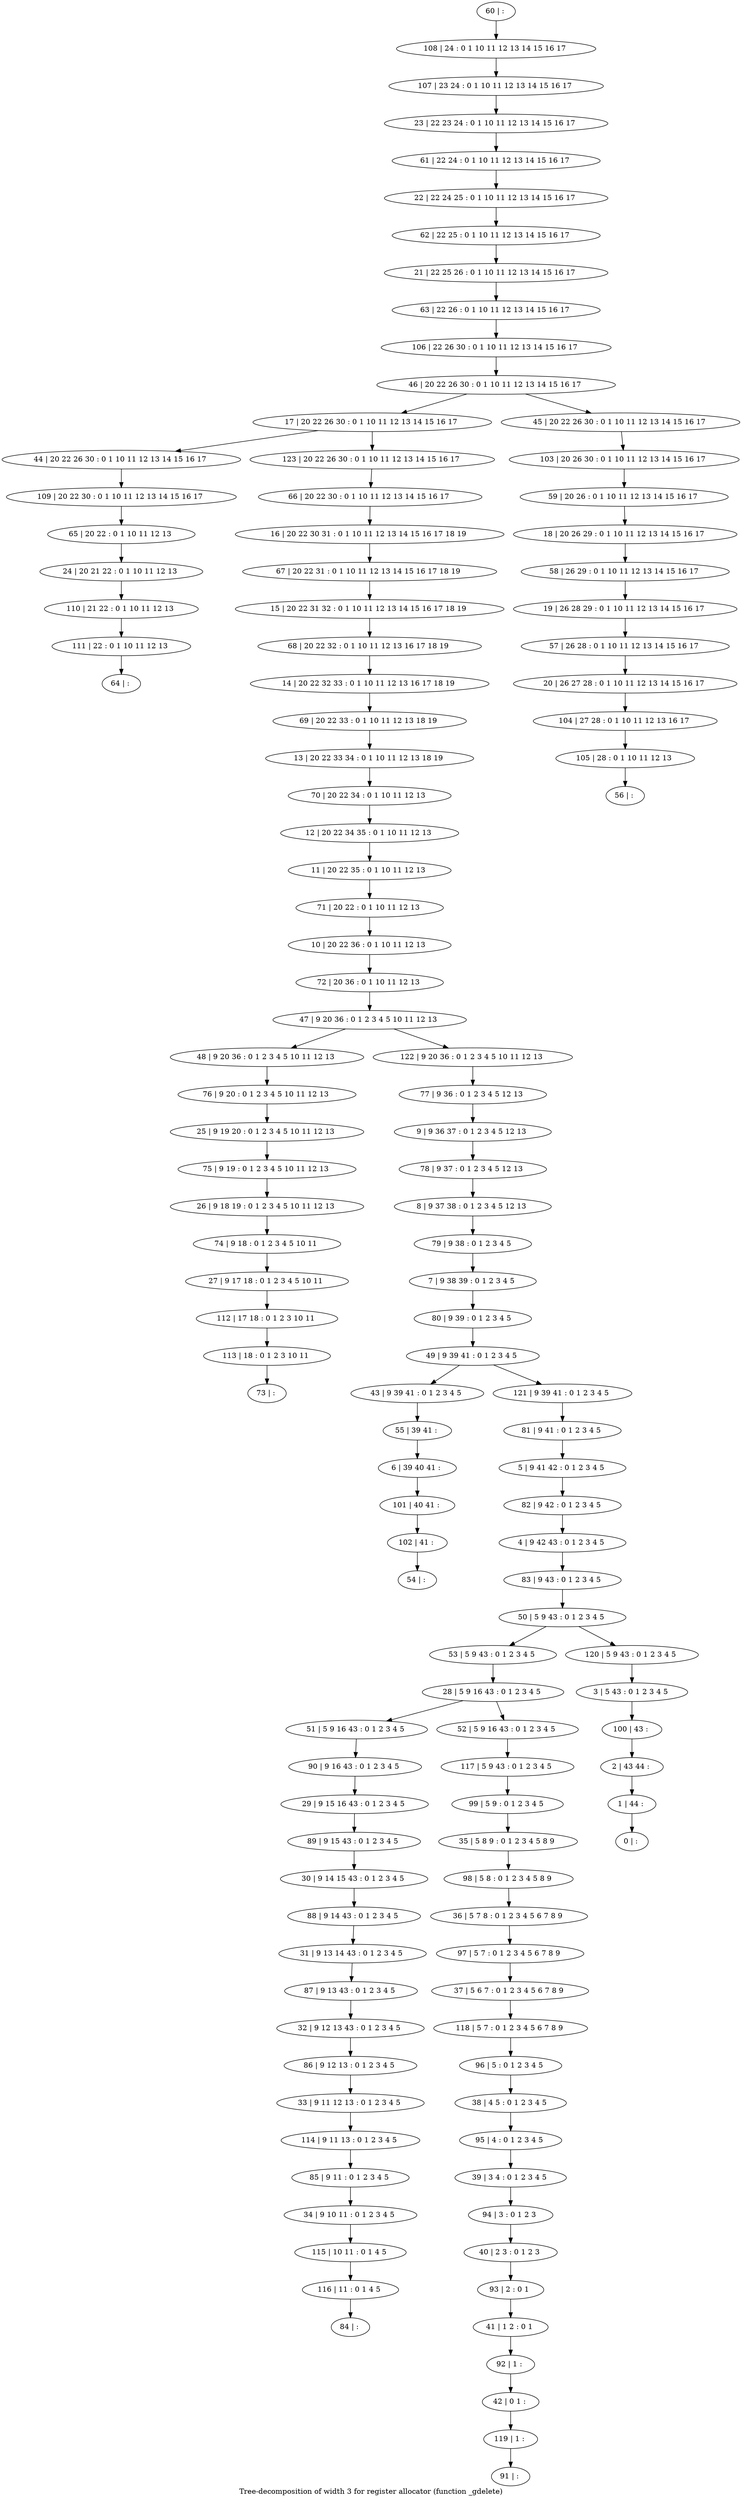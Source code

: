 digraph G {
graph [label="Tree-decomposition of width 3 for register allocator (function _gdelete)"]
0[label="0 | : "];
1[label="1 | 44 : "];
2[label="2 | 43 44 : "];
3[label="3 | 5 43 : 0 1 2 3 4 5 "];
4[label="4 | 9 42 43 : 0 1 2 3 4 5 "];
5[label="5 | 9 41 42 : 0 1 2 3 4 5 "];
6[label="6 | 39 40 41 : "];
7[label="7 | 9 38 39 : 0 1 2 3 4 5 "];
8[label="8 | 9 37 38 : 0 1 2 3 4 5 12 13 "];
9[label="9 | 9 36 37 : 0 1 2 3 4 5 12 13 "];
10[label="10 | 20 22 36 : 0 1 10 11 12 13 "];
11[label="11 | 20 22 35 : 0 1 10 11 12 13 "];
12[label="12 | 20 22 34 35 : 0 1 10 11 12 13 "];
13[label="13 | 20 22 33 34 : 0 1 10 11 12 13 18 19 "];
14[label="14 | 20 22 32 33 : 0 1 10 11 12 13 16 17 18 19 "];
15[label="15 | 20 22 31 32 : 0 1 10 11 12 13 14 15 16 17 18 19 "];
16[label="16 | 20 22 30 31 : 0 1 10 11 12 13 14 15 16 17 18 19 "];
17[label="17 | 20 22 26 30 : 0 1 10 11 12 13 14 15 16 17 "];
18[label="18 | 20 26 29 : 0 1 10 11 12 13 14 15 16 17 "];
19[label="19 | 26 28 29 : 0 1 10 11 12 13 14 15 16 17 "];
20[label="20 | 26 27 28 : 0 1 10 11 12 13 14 15 16 17 "];
21[label="21 | 22 25 26 : 0 1 10 11 12 13 14 15 16 17 "];
22[label="22 | 22 24 25 : 0 1 10 11 12 13 14 15 16 17 "];
23[label="23 | 22 23 24 : 0 1 10 11 12 13 14 15 16 17 "];
24[label="24 | 20 21 22 : 0 1 10 11 12 13 "];
25[label="25 | 9 19 20 : 0 1 2 3 4 5 10 11 12 13 "];
26[label="26 | 9 18 19 : 0 1 2 3 4 5 10 11 12 13 "];
27[label="27 | 9 17 18 : 0 1 2 3 4 5 10 11 "];
28[label="28 | 5 9 16 43 : 0 1 2 3 4 5 "];
29[label="29 | 9 15 16 43 : 0 1 2 3 4 5 "];
30[label="30 | 9 14 15 43 : 0 1 2 3 4 5 "];
31[label="31 | 9 13 14 43 : 0 1 2 3 4 5 "];
32[label="32 | 9 12 13 43 : 0 1 2 3 4 5 "];
33[label="33 | 9 11 12 13 : 0 1 2 3 4 5 "];
34[label="34 | 9 10 11 : 0 1 2 3 4 5 "];
35[label="35 | 5 8 9 : 0 1 2 3 4 5 8 9 "];
36[label="36 | 5 7 8 : 0 1 2 3 4 5 6 7 8 9 "];
37[label="37 | 5 6 7 : 0 1 2 3 4 5 6 7 8 9 "];
38[label="38 | 4 5 : 0 1 2 3 4 5 "];
39[label="39 | 3 4 : 0 1 2 3 4 5 "];
40[label="40 | 2 3 : 0 1 2 3 "];
41[label="41 | 1 2 : 0 1 "];
42[label="42 | 0 1 : "];
43[label="43 | 9 39 41 : 0 1 2 3 4 5 "];
44[label="44 | 20 22 26 30 : 0 1 10 11 12 13 14 15 16 17 "];
45[label="45 | 20 22 26 30 : 0 1 10 11 12 13 14 15 16 17 "];
46[label="46 | 20 22 26 30 : 0 1 10 11 12 13 14 15 16 17 "];
47[label="47 | 9 20 36 : 0 1 2 3 4 5 10 11 12 13 "];
48[label="48 | 9 20 36 : 0 1 2 3 4 5 10 11 12 13 "];
49[label="49 | 9 39 41 : 0 1 2 3 4 5 "];
50[label="50 | 5 9 43 : 0 1 2 3 4 5 "];
51[label="51 | 5 9 16 43 : 0 1 2 3 4 5 "];
52[label="52 | 5 9 16 43 : 0 1 2 3 4 5 "];
53[label="53 | 5 9 43 : 0 1 2 3 4 5 "];
54[label="54 | : "];
55[label="55 | 39 41 : "];
56[label="56 | : "];
57[label="57 | 26 28 : 0 1 10 11 12 13 14 15 16 17 "];
58[label="58 | 26 29 : 0 1 10 11 12 13 14 15 16 17 "];
59[label="59 | 20 26 : 0 1 10 11 12 13 14 15 16 17 "];
60[label="60 | : "];
61[label="61 | 22 24 : 0 1 10 11 12 13 14 15 16 17 "];
62[label="62 | 22 25 : 0 1 10 11 12 13 14 15 16 17 "];
63[label="63 | 22 26 : 0 1 10 11 12 13 14 15 16 17 "];
64[label="64 | : "];
65[label="65 | 20 22 : 0 1 10 11 12 13 "];
66[label="66 | 20 22 30 : 0 1 10 11 12 13 14 15 16 17 "];
67[label="67 | 20 22 31 : 0 1 10 11 12 13 14 15 16 17 18 19 "];
68[label="68 | 20 22 32 : 0 1 10 11 12 13 16 17 18 19 "];
69[label="69 | 20 22 33 : 0 1 10 11 12 13 18 19 "];
70[label="70 | 20 22 34 : 0 1 10 11 12 13 "];
71[label="71 | 20 22 : 0 1 10 11 12 13 "];
72[label="72 | 20 36 : 0 1 10 11 12 13 "];
73[label="73 | : "];
74[label="74 | 9 18 : 0 1 2 3 4 5 10 11 "];
75[label="75 | 9 19 : 0 1 2 3 4 5 10 11 12 13 "];
76[label="76 | 9 20 : 0 1 2 3 4 5 10 11 12 13 "];
77[label="77 | 9 36 : 0 1 2 3 4 5 12 13 "];
78[label="78 | 9 37 : 0 1 2 3 4 5 12 13 "];
79[label="79 | 9 38 : 0 1 2 3 4 5 "];
80[label="80 | 9 39 : 0 1 2 3 4 5 "];
81[label="81 | 9 41 : 0 1 2 3 4 5 "];
82[label="82 | 9 42 : 0 1 2 3 4 5 "];
83[label="83 | 9 43 : 0 1 2 3 4 5 "];
84[label="84 | : "];
85[label="85 | 9 11 : 0 1 2 3 4 5 "];
86[label="86 | 9 12 13 : 0 1 2 3 4 5 "];
87[label="87 | 9 13 43 : 0 1 2 3 4 5 "];
88[label="88 | 9 14 43 : 0 1 2 3 4 5 "];
89[label="89 | 9 15 43 : 0 1 2 3 4 5 "];
90[label="90 | 9 16 43 : 0 1 2 3 4 5 "];
91[label="91 | : "];
92[label="92 | 1 : "];
93[label="93 | 2 : 0 1 "];
94[label="94 | 3 : 0 1 2 3 "];
95[label="95 | 4 : 0 1 2 3 4 5 "];
96[label="96 | 5 : 0 1 2 3 4 5 "];
97[label="97 | 5 7 : 0 1 2 3 4 5 6 7 8 9 "];
98[label="98 | 5 8 : 0 1 2 3 4 5 8 9 "];
99[label="99 | 5 9 : 0 1 2 3 4 5 "];
100[label="100 | 43 : "];
101[label="101 | 40 41 : "];
102[label="102 | 41 : "];
103[label="103 | 20 26 30 : 0 1 10 11 12 13 14 15 16 17 "];
104[label="104 | 27 28 : 0 1 10 11 12 13 16 17 "];
105[label="105 | 28 : 0 1 10 11 12 13 "];
106[label="106 | 22 26 30 : 0 1 10 11 12 13 14 15 16 17 "];
107[label="107 | 23 24 : 0 1 10 11 12 13 14 15 16 17 "];
108[label="108 | 24 : 0 1 10 11 12 13 14 15 16 17 "];
109[label="109 | 20 22 30 : 0 1 10 11 12 13 14 15 16 17 "];
110[label="110 | 21 22 : 0 1 10 11 12 13 "];
111[label="111 | 22 : 0 1 10 11 12 13 "];
112[label="112 | 17 18 : 0 1 2 3 10 11 "];
113[label="113 | 18 : 0 1 2 3 10 11 "];
114[label="114 | 9 11 13 : 0 1 2 3 4 5 "];
115[label="115 | 10 11 : 0 1 4 5 "];
116[label="116 | 11 : 0 1 4 5 "];
117[label="117 | 5 9 43 : 0 1 2 3 4 5 "];
118[label="118 | 5 7 : 0 1 2 3 4 5 6 7 8 9 "];
119[label="119 | 1 : "];
120[label="120 | 5 9 43 : 0 1 2 3 4 5 "];
121[label="121 | 9 39 41 : 0 1 2 3 4 5 "];
122[label="122 | 9 20 36 : 0 1 2 3 4 5 10 11 12 13 "];
123[label="123 | 20 22 26 30 : 0 1 10 11 12 13 14 15 16 17 "];
17->44 ;
28->51 ;
28->52 ;
53->28 ;
55->6 ;
43->55 ;
57->20 ;
19->57 ;
58->19 ;
18->58 ;
59->18 ;
65->24 ;
74->27 ;
26->74 ;
75->26 ;
25->75 ;
76->25 ;
48->76 ;
85->34 ;
86->33 ;
32->86 ;
87->32 ;
31->87 ;
88->31 ;
30->88 ;
89->30 ;
29->89 ;
90->29 ;
51->90 ;
92->42 ;
41->92 ;
93->41 ;
40->93 ;
94->40 ;
39->94 ;
95->39 ;
38->95 ;
96->38 ;
97->37 ;
36->97 ;
98->36 ;
35->98 ;
99->35 ;
6->101 ;
102->54 ;
101->102 ;
103->59 ;
45->103 ;
20->104 ;
105->56 ;
104->105 ;
109->65 ;
44->109 ;
24->110 ;
111->64 ;
110->111 ;
27->112 ;
113->73 ;
112->113 ;
114->85 ;
33->114 ;
34->115 ;
116->84 ;
115->116 ;
117->99 ;
52->117 ;
118->96 ;
37->118 ;
119->91 ;
42->119 ;
60->108 ;
108->107 ;
107->23 ;
23->61 ;
61->22 ;
22->62 ;
62->21 ;
21->63 ;
63->106 ;
106->46 ;
66->16 ;
16->67 ;
67->15 ;
15->68 ;
68->14 ;
14->69 ;
69->13 ;
13->70 ;
70->12 ;
12->11 ;
11->71 ;
71->10 ;
10->72 ;
72->47 ;
77->9 ;
9->78 ;
78->8 ;
8->79 ;
79->7 ;
7->80 ;
80->49 ;
81->5 ;
5->82 ;
82->4 ;
4->83 ;
83->50 ;
3->100 ;
100->2 ;
2->1 ;
1->0 ;
120->3 ;
121->81 ;
122->77 ;
123->66 ;
17->123 ;
50->53 ;
50->120 ;
49->43 ;
49->121 ;
47->48 ;
47->122 ;
46->45 ;
46->17 ;
}
